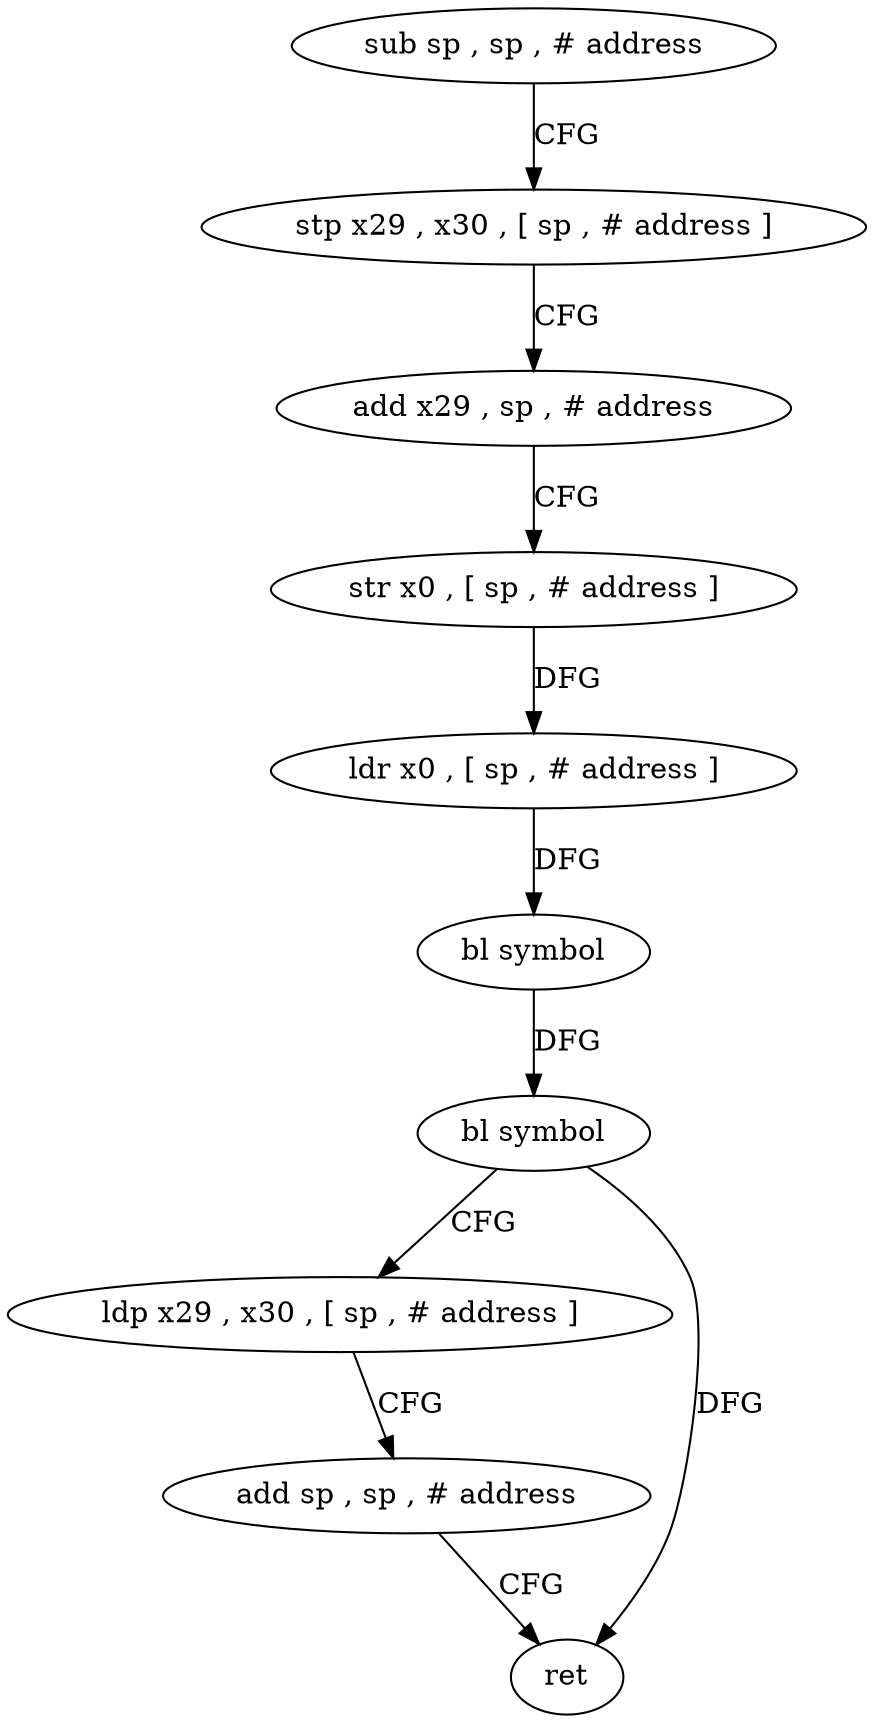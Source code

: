 digraph "func" {
"4331548" [label = "sub sp , sp , # address" ]
"4331552" [label = "stp x29 , x30 , [ sp , # address ]" ]
"4331556" [label = "add x29 , sp , # address" ]
"4331560" [label = "str x0 , [ sp , # address ]" ]
"4331564" [label = "ldr x0 , [ sp , # address ]" ]
"4331568" [label = "bl symbol" ]
"4331572" [label = "bl symbol" ]
"4331576" [label = "ldp x29 , x30 , [ sp , # address ]" ]
"4331580" [label = "add sp , sp , # address" ]
"4331584" [label = "ret" ]
"4331548" -> "4331552" [ label = "CFG" ]
"4331552" -> "4331556" [ label = "CFG" ]
"4331556" -> "4331560" [ label = "CFG" ]
"4331560" -> "4331564" [ label = "DFG" ]
"4331564" -> "4331568" [ label = "DFG" ]
"4331568" -> "4331572" [ label = "DFG" ]
"4331572" -> "4331576" [ label = "CFG" ]
"4331572" -> "4331584" [ label = "DFG" ]
"4331576" -> "4331580" [ label = "CFG" ]
"4331580" -> "4331584" [ label = "CFG" ]
}
